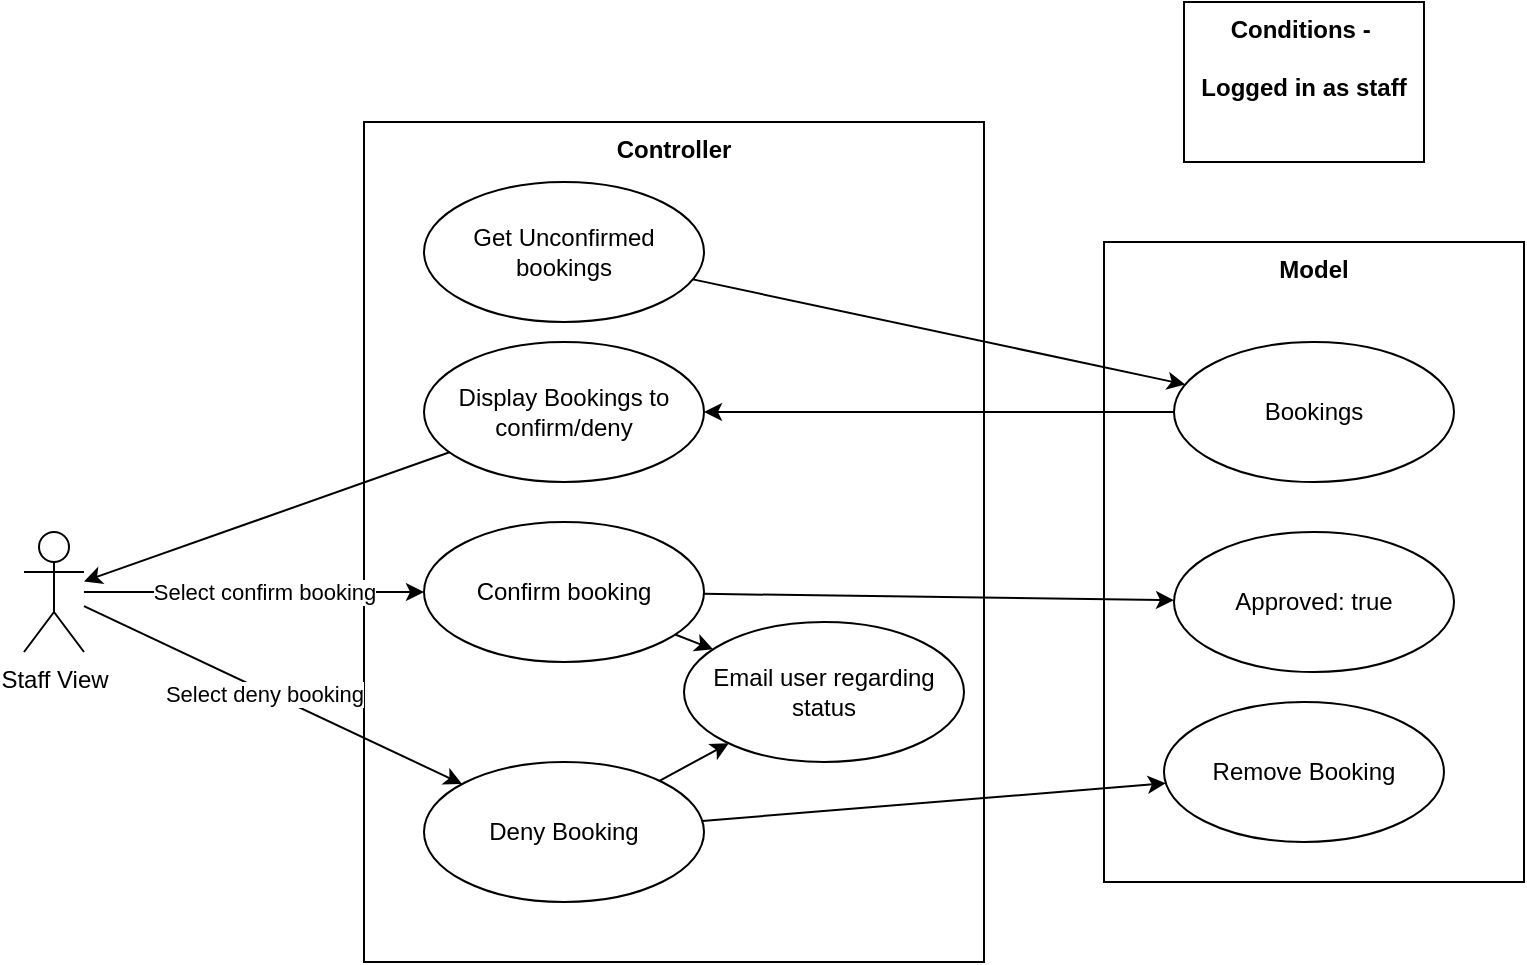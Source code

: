 <mxfile>
    <diagram id="KFu2Jjx0fvDgMEuhWSRL" name="Page-1">
        <mxGraphModel dx="1124" dy="719" grid="1" gridSize="10" guides="1" tooltips="1" connect="1" arrows="1" fold="1" page="1" pageScale="1" pageWidth="850" pageHeight="1100" math="0" shadow="0">
            <root>
                <mxCell id="0"/>
                <mxCell id="1" parent="0"/>
                <mxCell id="6" value="Controller" style="shape=rect;html=1;verticalAlign=top;fontStyle=1;whiteSpace=wrap;align=center;" parent="1" vertex="1">
                    <mxGeometry x="220" y="350" width="310" height="420" as="geometry"/>
                </mxCell>
                <mxCell id="17" style="edgeStyle=none;html=1;" parent="1" source="2" target="18" edge="1">
                    <mxGeometry relative="1" as="geometry">
                        <mxPoint x="170" y="590" as="targetPoint"/>
                    </mxGeometry>
                </mxCell>
                <mxCell id="19" value="Select confirm booking" style="edgeLabel;html=1;align=center;verticalAlign=middle;resizable=0;points=[];" parent="17" vertex="1" connectable="0">
                    <mxGeometry x="0.139" y="3" relative="1" as="geometry">
                        <mxPoint x="-7" y="3" as="offset"/>
                    </mxGeometry>
                </mxCell>
                <mxCell id="22" style="edgeStyle=none;html=1;" parent="1" source="2" target="23" edge="1">
                    <mxGeometry relative="1" as="geometry">
                        <mxPoint x="160" y="690" as="targetPoint"/>
                    </mxGeometry>
                </mxCell>
                <mxCell id="24" value="Select deny booking" style="edgeLabel;html=1;align=center;verticalAlign=middle;resizable=0;points=[];" parent="22" vertex="1" connectable="0">
                    <mxGeometry x="-0.044" y="-1" relative="1" as="geometry">
                        <mxPoint as="offset"/>
                    </mxGeometry>
                </mxCell>
                <mxCell id="2" value="Staff View" style="shape=umlActor;html=1;verticalLabelPosition=bottom;verticalAlign=top;align=center;" parent="1" vertex="1">
                    <mxGeometry x="50" y="555" width="30" height="60" as="geometry"/>
                </mxCell>
                <mxCell id="7" value="Model" style="shape=rect;html=1;verticalAlign=top;fontStyle=1;whiteSpace=wrap;align=center;" parent="1" vertex="1">
                    <mxGeometry x="590" y="410" width="210" height="320" as="geometry"/>
                </mxCell>
                <mxCell id="13" style="edgeStyle=none;html=1;" parent="1" source="9" target="10" edge="1">
                    <mxGeometry relative="1" as="geometry"/>
                </mxCell>
                <mxCell id="9" value="Get Unconfirmed bookings" style="ellipse;whiteSpace=wrap;html=1;" parent="1" vertex="1">
                    <mxGeometry x="250" y="380" width="140" height="70" as="geometry"/>
                </mxCell>
                <mxCell id="14" style="edgeStyle=none;html=1;" parent="1" source="10" target="15" edge="1">
                    <mxGeometry relative="1" as="geometry">
                        <mxPoint x="460" y="530" as="targetPoint"/>
                    </mxGeometry>
                </mxCell>
                <mxCell id="10" value="Bookings" style="ellipse;whiteSpace=wrap;html=1;" parent="1" vertex="1">
                    <mxGeometry x="625" y="460" width="140" height="70" as="geometry"/>
                </mxCell>
                <mxCell id="11" value="Conditions -&amp;nbsp;&lt;div&gt;&lt;br&gt;&lt;/div&gt;&lt;div&gt;Logged in as staff&lt;/div&gt;&lt;div&gt;&lt;br&gt;&lt;/div&gt;" style="shape=rect;html=1;verticalAlign=top;fontStyle=1;whiteSpace=wrap;align=center;" parent="1" vertex="1">
                    <mxGeometry x="630" y="290" width="120" height="80" as="geometry"/>
                </mxCell>
                <mxCell id="16" style="edgeStyle=none;html=1;" parent="1" source="15" target="2" edge="1">
                    <mxGeometry relative="1" as="geometry"/>
                </mxCell>
                <mxCell id="15" value="Display Bookings to confirm/deny" style="ellipse;whiteSpace=wrap;html=1;" parent="1" vertex="1">
                    <mxGeometry x="250" y="460" width="140" height="70" as="geometry"/>
                </mxCell>
                <mxCell id="20" style="edgeStyle=none;html=1;" parent="1" source="18" target="21" edge="1">
                    <mxGeometry relative="1" as="geometry">
                        <mxPoint x="480" y="690" as="targetPoint"/>
                    </mxGeometry>
                </mxCell>
                <mxCell id="29" style="edgeStyle=none;html=1;" parent="1" source="18" target="27" edge="1">
                    <mxGeometry relative="1" as="geometry"/>
                </mxCell>
                <mxCell id="18" value="Confirm booking" style="ellipse;whiteSpace=wrap;html=1;" parent="1" vertex="1">
                    <mxGeometry x="250" y="550" width="140" height="70" as="geometry"/>
                </mxCell>
                <mxCell id="21" value="Approved: true" style="ellipse;whiteSpace=wrap;html=1;" parent="1" vertex="1">
                    <mxGeometry x="625" y="555" width="140" height="70" as="geometry"/>
                </mxCell>
                <mxCell id="25" style="edgeStyle=none;html=1;" parent="1" source="23" target="26" edge="1">
                    <mxGeometry relative="1" as="geometry">
                        <mxPoint x="650" y="750" as="targetPoint"/>
                    </mxGeometry>
                </mxCell>
                <mxCell id="28" style="edgeStyle=none;html=1;" parent="1" source="23" target="27" edge="1">
                    <mxGeometry relative="1" as="geometry"/>
                </mxCell>
                <mxCell id="23" value="Deny Booking" style="ellipse;whiteSpace=wrap;html=1;" parent="1" vertex="1">
                    <mxGeometry x="250" y="670" width="140" height="70" as="geometry"/>
                </mxCell>
                <mxCell id="26" value="Remove Booking" style="ellipse;whiteSpace=wrap;html=1;" parent="1" vertex="1">
                    <mxGeometry x="620" y="640" width="140" height="70" as="geometry"/>
                </mxCell>
                <mxCell id="27" value="Email user regarding status" style="ellipse;whiteSpace=wrap;html=1;" parent="1" vertex="1">
                    <mxGeometry x="380" y="600" width="140" height="70" as="geometry"/>
                </mxCell>
            </root>
        </mxGraphModel>
    </diagram>
</mxfile>